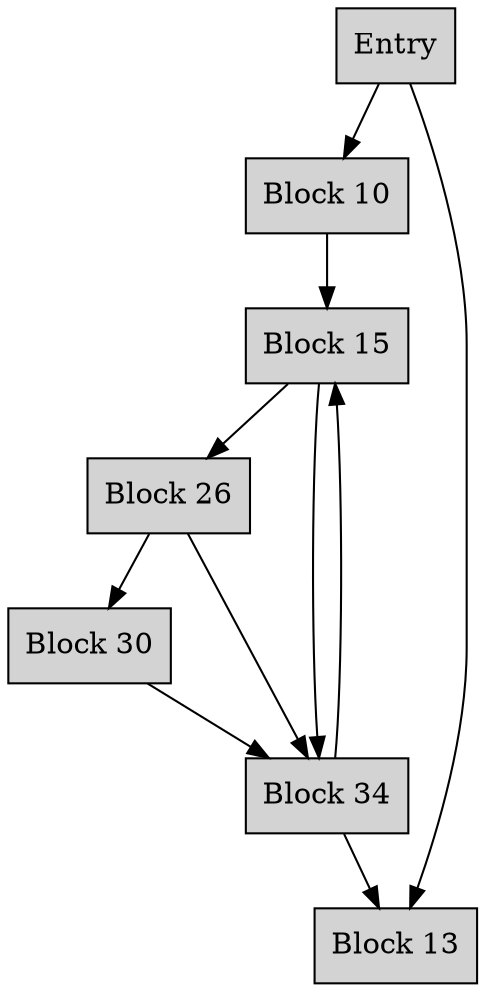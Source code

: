 digraph CFG {
    node[shape=box, style=filled];
    
    entry[label="Entry"];
    bb10[label="Block 10"];
    bb13[label="Block 13"];
    bb15[label="Block 15"];
    bb26[label="Block 26"];
    bb30[label="Block 30"];
    bb34[label="Block 34"];
    
    entry -> bb10;
    entry -> bb13;
    bb10 -> bb15;
    bb15 -> bb26;
    bb15 -> bb34;
    bb26 -> bb30;
    bb26 -> bb34;
    bb30 -> bb34;
    bb34 -> bb15;
    bb34 -> bb13;
}